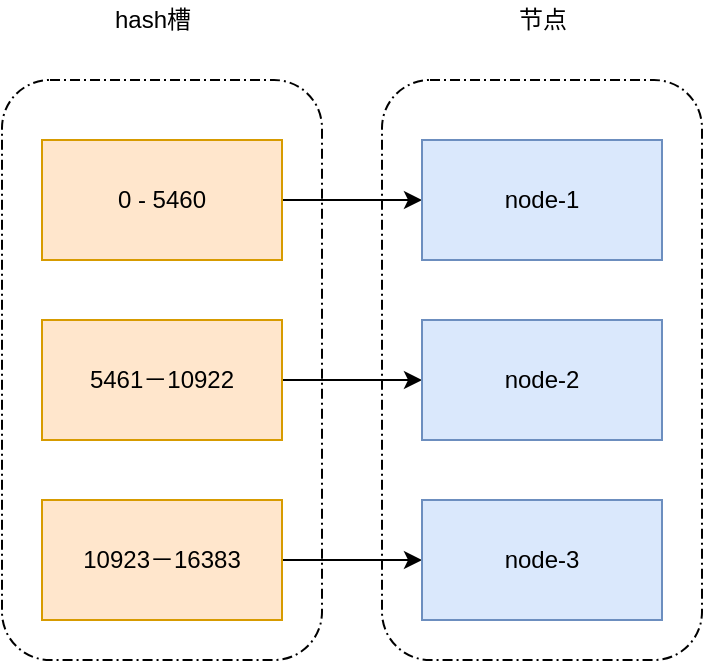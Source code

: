<mxfile version="15.4.0" type="device"><diagram id="hPctUGdaReF4ZONt5G1Q" name="第 1 页"><mxGraphModel dx="946" dy="559" grid="1" gridSize="10" guides="1" tooltips="1" connect="1" arrows="1" fold="1" page="1" pageScale="1" pageWidth="827" pageHeight="1169" math="0" shadow="0"><root><mxCell id="0"/><mxCell id="1" parent="0"/><mxCell id="dlpS0dKzMkqSFKQ7ILxy-1" value="" style="points=[[0.25,0,0],[0.5,0,0],[0.75,0,0],[1,0.25,0],[1,0.5,0],[1,0.75,0],[0.75,1,0],[0.5,1,0],[0.25,1,0],[0,0.75,0],[0,0.5,0],[0,0.25,0]];rounded=1;dashed=1;dashPattern=5 2 1 2;labelPosition=center;verticalLabelPosition=top;align=right;verticalAlign=bottom;fontSize=8;" vertex="1" parent="1"><mxGeometry x="290" y="80" width="160" height="290" as="geometry"/></mxCell><mxCell id="dlpS0dKzMkqSFKQ7ILxy-2" value="" style="points=[[0.25,0,0],[0.5,0,0],[0.75,0,0],[1,0.25,0],[1,0.5,0],[1,0.75,0],[0.75,1,0],[0.5,1,0],[0.25,1,0],[0,0.75,0],[0,0.5,0],[0,0.25,0]];rounded=1;dashed=1;dashPattern=5 2 1 2;labelPosition=center;verticalLabelPosition=top;align=right;verticalAlign=bottom;fontSize=8;" vertex="1" parent="1"><mxGeometry x="100" y="80" width="160" height="290" as="geometry"/></mxCell><mxCell id="dlpS0dKzMkqSFKQ7ILxy-3" style="edgeStyle=orthogonalEdgeStyle;rounded=0;orthogonalLoop=1;jettySize=auto;html=1;exitX=1;exitY=0.5;exitDx=0;exitDy=0;entryX=0;entryY=0.5;entryDx=0;entryDy=0;" edge="1" parent="1" source="dlpS0dKzMkqSFKQ7ILxy-4" target="dlpS0dKzMkqSFKQ7ILxy-5"><mxGeometry relative="1" as="geometry"/></mxCell><mxCell id="dlpS0dKzMkqSFKQ7ILxy-4" value="0 - 5460" style="rounded=0;whiteSpace=wrap;html=1;fillColor=#ffe6cc;strokeColor=#d79b00;" vertex="1" parent="1"><mxGeometry x="120" y="110" width="120" height="60" as="geometry"/></mxCell><mxCell id="dlpS0dKzMkqSFKQ7ILxy-5" value="node-1" style="rounded=0;whiteSpace=wrap;html=1;fillColor=#dae8fc;strokeColor=#6c8ebf;" vertex="1" parent="1"><mxGeometry x="310" y="110" width="120" height="60" as="geometry"/></mxCell><mxCell id="dlpS0dKzMkqSFKQ7ILxy-6" style="edgeStyle=orthogonalEdgeStyle;rounded=0;orthogonalLoop=1;jettySize=auto;html=1;exitX=1;exitY=0.5;exitDx=0;exitDy=0;entryX=0;entryY=0.5;entryDx=0;entryDy=0;" edge="1" parent="1" source="dlpS0dKzMkqSFKQ7ILxy-7" target="dlpS0dKzMkqSFKQ7ILxy-10"><mxGeometry relative="1" as="geometry"/></mxCell><mxCell id="dlpS0dKzMkqSFKQ7ILxy-7" value="&lt;span&gt;5461－10922&lt;/span&gt;" style="rounded=0;whiteSpace=wrap;html=1;fillColor=#ffe6cc;strokeColor=#d79b00;" vertex="1" parent="1"><mxGeometry x="120" y="200" width="120" height="60" as="geometry"/></mxCell><mxCell id="dlpS0dKzMkqSFKQ7ILxy-8" style="edgeStyle=orthogonalEdgeStyle;rounded=0;orthogonalLoop=1;jettySize=auto;html=1;exitX=1;exitY=0.5;exitDx=0;exitDy=0;entryX=0;entryY=0.5;entryDx=0;entryDy=0;" edge="1" parent="1" source="dlpS0dKzMkqSFKQ7ILxy-9" target="dlpS0dKzMkqSFKQ7ILxy-11"><mxGeometry relative="1" as="geometry"/></mxCell><mxCell id="dlpS0dKzMkqSFKQ7ILxy-9" value="&lt;span&gt;10923－16383&lt;/span&gt;" style="rounded=0;whiteSpace=wrap;html=1;fillColor=#ffe6cc;strokeColor=#d79b00;" vertex="1" parent="1"><mxGeometry x="120" y="290" width="120" height="60" as="geometry"/></mxCell><mxCell id="dlpS0dKzMkqSFKQ7ILxy-10" value="node-2" style="rounded=0;whiteSpace=wrap;html=1;fillColor=#dae8fc;strokeColor=#6c8ebf;" vertex="1" parent="1"><mxGeometry x="310" y="200" width="120" height="60" as="geometry"/></mxCell><mxCell id="dlpS0dKzMkqSFKQ7ILxy-11" value="node-3" style="rounded=0;whiteSpace=wrap;html=1;fillColor=#dae8fc;strokeColor=#6c8ebf;" vertex="1" parent="1"><mxGeometry x="310" y="290" width="120" height="60" as="geometry"/></mxCell><mxCell id="dlpS0dKzMkqSFKQ7ILxy-12" value="hash槽" style="text;html=1;align=center;verticalAlign=middle;resizable=0;points=[];autosize=1;strokeColor=none;fillColor=none;" vertex="1" parent="1"><mxGeometry x="150" y="40" width="50" height="20" as="geometry"/></mxCell><mxCell id="dlpS0dKzMkqSFKQ7ILxy-13" value="节点" style="text;html=1;align=center;verticalAlign=middle;resizable=0;points=[];autosize=1;strokeColor=none;fillColor=none;" vertex="1" parent="1"><mxGeometry x="350" y="40" width="40" height="20" as="geometry"/></mxCell></root></mxGraphModel></diagram></mxfile>